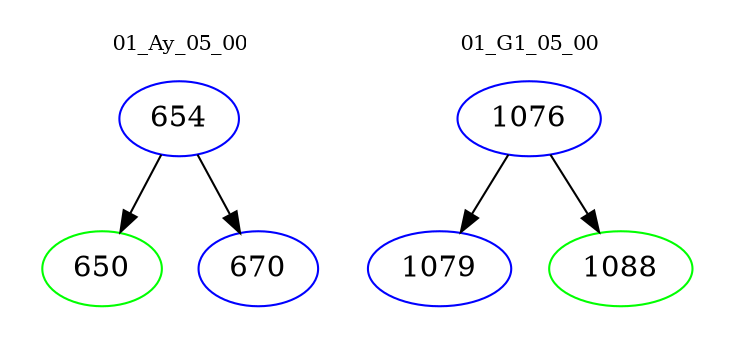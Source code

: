 digraph{
subgraph cluster_0 {
color = white
label = "01_Ay_05_00";
fontsize=10;
T0_654 [label="654", color="blue"]
T0_654 -> T0_650 [color="black"]
T0_650 [label="650", color="green"]
T0_654 -> T0_670 [color="black"]
T0_670 [label="670", color="blue"]
}
subgraph cluster_1 {
color = white
label = "01_G1_05_00";
fontsize=10;
T1_1076 [label="1076", color="blue"]
T1_1076 -> T1_1079 [color="black"]
T1_1079 [label="1079", color="blue"]
T1_1076 -> T1_1088 [color="black"]
T1_1088 [label="1088", color="green"]
}
}
